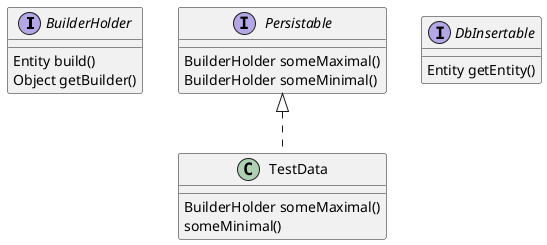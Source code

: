 @startuml
interface BuilderHolder {
 Entity build()
 Object getBuilder()
}

interface Persistable {
 BuilderHolder someMaximal()
 BuilderHolder someMinimal()
}

interface DbInsertable {
 Entity getEntity()
}

class TestData implements Persistable {
 BuilderHolder someMaximal()
 someMinimal()
}

@enduml